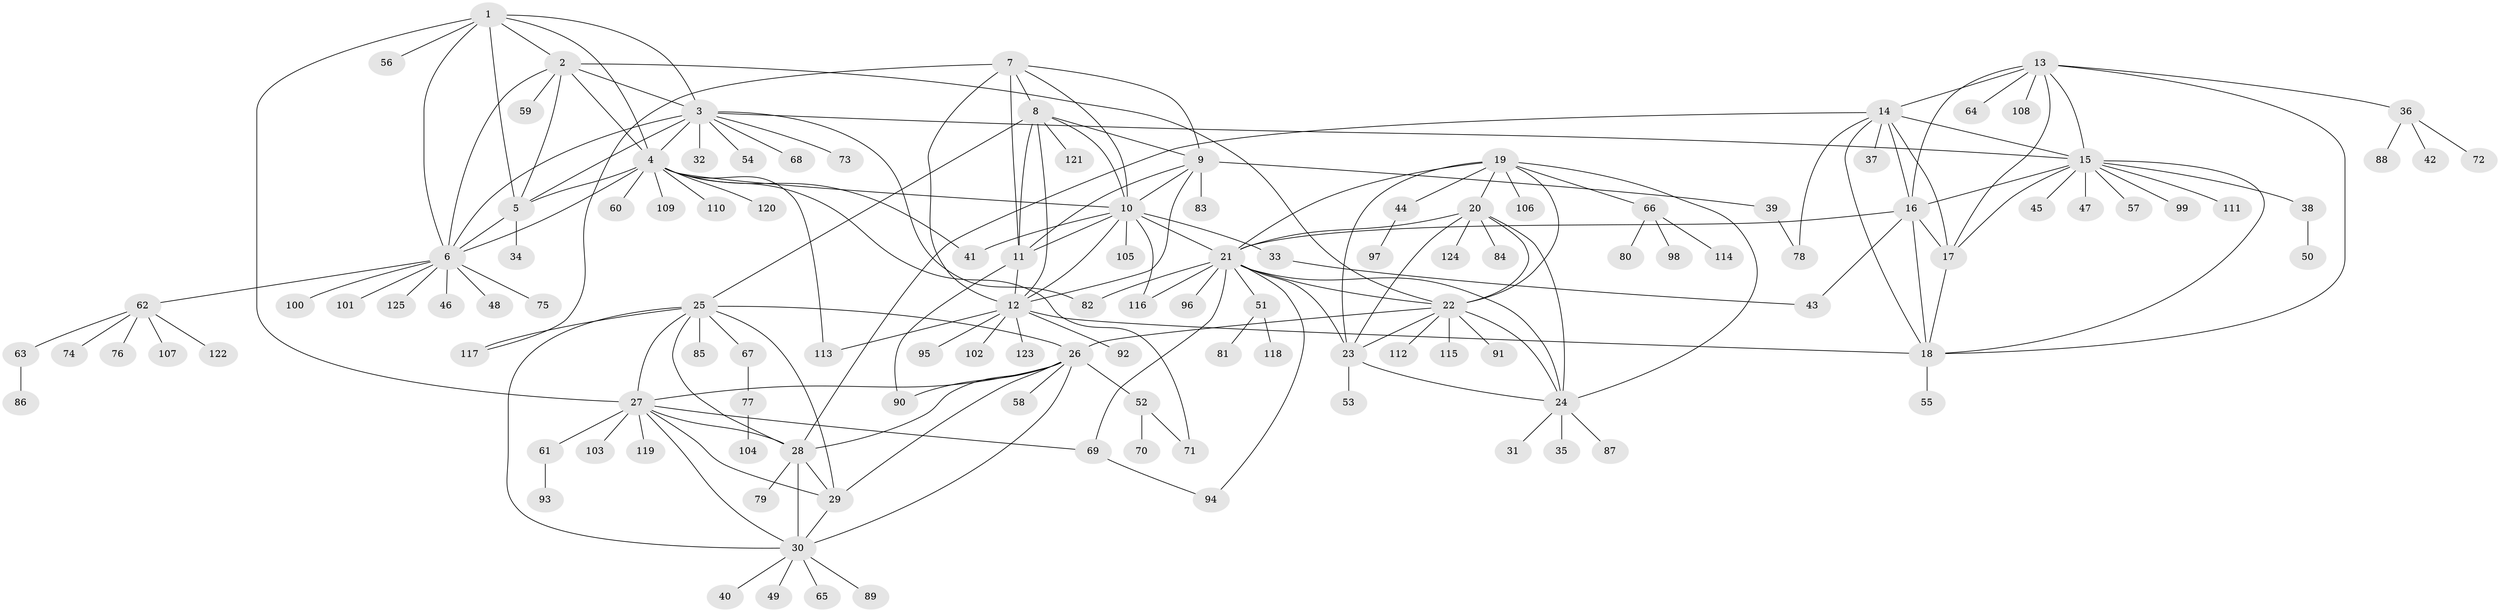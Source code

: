 // coarse degree distribution, {11: 0.03225806451612903, 13: 0.016129032258064516, 9: 0.03225806451612903, 4: 0.04838709677419355, 5: 0.04838709677419355, 6: 0.03225806451612903, 10: 0.03225806451612903, 8: 0.04838709677419355, 1: 0.5645161290322581, 2: 0.12903225806451613, 3: 0.016129032258064516}
// Generated by graph-tools (version 1.1) at 2025/19/03/04/25 18:19:33]
// undirected, 125 vertices, 191 edges
graph export_dot {
graph [start="1"]
  node [color=gray90,style=filled];
  1;
  2;
  3;
  4;
  5;
  6;
  7;
  8;
  9;
  10;
  11;
  12;
  13;
  14;
  15;
  16;
  17;
  18;
  19;
  20;
  21;
  22;
  23;
  24;
  25;
  26;
  27;
  28;
  29;
  30;
  31;
  32;
  33;
  34;
  35;
  36;
  37;
  38;
  39;
  40;
  41;
  42;
  43;
  44;
  45;
  46;
  47;
  48;
  49;
  50;
  51;
  52;
  53;
  54;
  55;
  56;
  57;
  58;
  59;
  60;
  61;
  62;
  63;
  64;
  65;
  66;
  67;
  68;
  69;
  70;
  71;
  72;
  73;
  74;
  75;
  76;
  77;
  78;
  79;
  80;
  81;
  82;
  83;
  84;
  85;
  86;
  87;
  88;
  89;
  90;
  91;
  92;
  93;
  94;
  95;
  96;
  97;
  98;
  99;
  100;
  101;
  102;
  103;
  104;
  105;
  106;
  107;
  108;
  109;
  110;
  111;
  112;
  113;
  114;
  115;
  116;
  117;
  118;
  119;
  120;
  121;
  122;
  123;
  124;
  125;
  1 -- 2;
  1 -- 3;
  1 -- 4;
  1 -- 5;
  1 -- 6;
  1 -- 27;
  1 -- 56;
  2 -- 3;
  2 -- 4;
  2 -- 5;
  2 -- 6;
  2 -- 22;
  2 -- 59;
  3 -- 4;
  3 -- 5;
  3 -- 6;
  3 -- 15;
  3 -- 32;
  3 -- 54;
  3 -- 68;
  3 -- 73;
  3 -- 82;
  4 -- 5;
  4 -- 6;
  4 -- 10;
  4 -- 41;
  4 -- 60;
  4 -- 71;
  4 -- 109;
  4 -- 110;
  4 -- 113;
  4 -- 120;
  5 -- 6;
  5 -- 34;
  6 -- 46;
  6 -- 48;
  6 -- 62;
  6 -- 75;
  6 -- 100;
  6 -- 101;
  6 -- 125;
  7 -- 8;
  7 -- 9;
  7 -- 10;
  7 -- 11;
  7 -- 12;
  7 -- 117;
  8 -- 9;
  8 -- 10;
  8 -- 11;
  8 -- 12;
  8 -- 25;
  8 -- 121;
  9 -- 10;
  9 -- 11;
  9 -- 12;
  9 -- 39;
  9 -- 83;
  10 -- 11;
  10 -- 12;
  10 -- 21;
  10 -- 33;
  10 -- 41;
  10 -- 105;
  10 -- 116;
  11 -- 12;
  11 -- 90;
  12 -- 18;
  12 -- 92;
  12 -- 95;
  12 -- 102;
  12 -- 113;
  12 -- 123;
  13 -- 14;
  13 -- 15;
  13 -- 16;
  13 -- 17;
  13 -- 18;
  13 -- 36;
  13 -- 64;
  13 -- 108;
  14 -- 15;
  14 -- 16;
  14 -- 17;
  14 -- 18;
  14 -- 28;
  14 -- 37;
  14 -- 78;
  15 -- 16;
  15 -- 17;
  15 -- 18;
  15 -- 38;
  15 -- 45;
  15 -- 47;
  15 -- 57;
  15 -- 99;
  15 -- 111;
  16 -- 17;
  16 -- 18;
  16 -- 21;
  16 -- 43;
  17 -- 18;
  18 -- 55;
  19 -- 20;
  19 -- 21;
  19 -- 22;
  19 -- 23;
  19 -- 24;
  19 -- 44;
  19 -- 66;
  19 -- 106;
  20 -- 21;
  20 -- 22;
  20 -- 23;
  20 -- 24;
  20 -- 84;
  20 -- 124;
  21 -- 22;
  21 -- 23;
  21 -- 24;
  21 -- 51;
  21 -- 69;
  21 -- 82;
  21 -- 94;
  21 -- 96;
  21 -- 116;
  22 -- 23;
  22 -- 24;
  22 -- 26;
  22 -- 91;
  22 -- 112;
  22 -- 115;
  23 -- 24;
  23 -- 53;
  24 -- 31;
  24 -- 35;
  24 -- 87;
  25 -- 26;
  25 -- 27;
  25 -- 28;
  25 -- 29;
  25 -- 30;
  25 -- 67;
  25 -- 85;
  25 -- 117;
  26 -- 27;
  26 -- 28;
  26 -- 29;
  26 -- 30;
  26 -- 52;
  26 -- 58;
  26 -- 90;
  27 -- 28;
  27 -- 29;
  27 -- 30;
  27 -- 61;
  27 -- 69;
  27 -- 103;
  27 -- 119;
  28 -- 29;
  28 -- 30;
  28 -- 79;
  29 -- 30;
  30 -- 40;
  30 -- 49;
  30 -- 65;
  30 -- 89;
  33 -- 43;
  36 -- 42;
  36 -- 72;
  36 -- 88;
  38 -- 50;
  39 -- 78;
  44 -- 97;
  51 -- 81;
  51 -- 118;
  52 -- 70;
  52 -- 71;
  61 -- 93;
  62 -- 63;
  62 -- 74;
  62 -- 76;
  62 -- 107;
  62 -- 122;
  63 -- 86;
  66 -- 80;
  66 -- 98;
  66 -- 114;
  67 -- 77;
  69 -- 94;
  77 -- 104;
}
